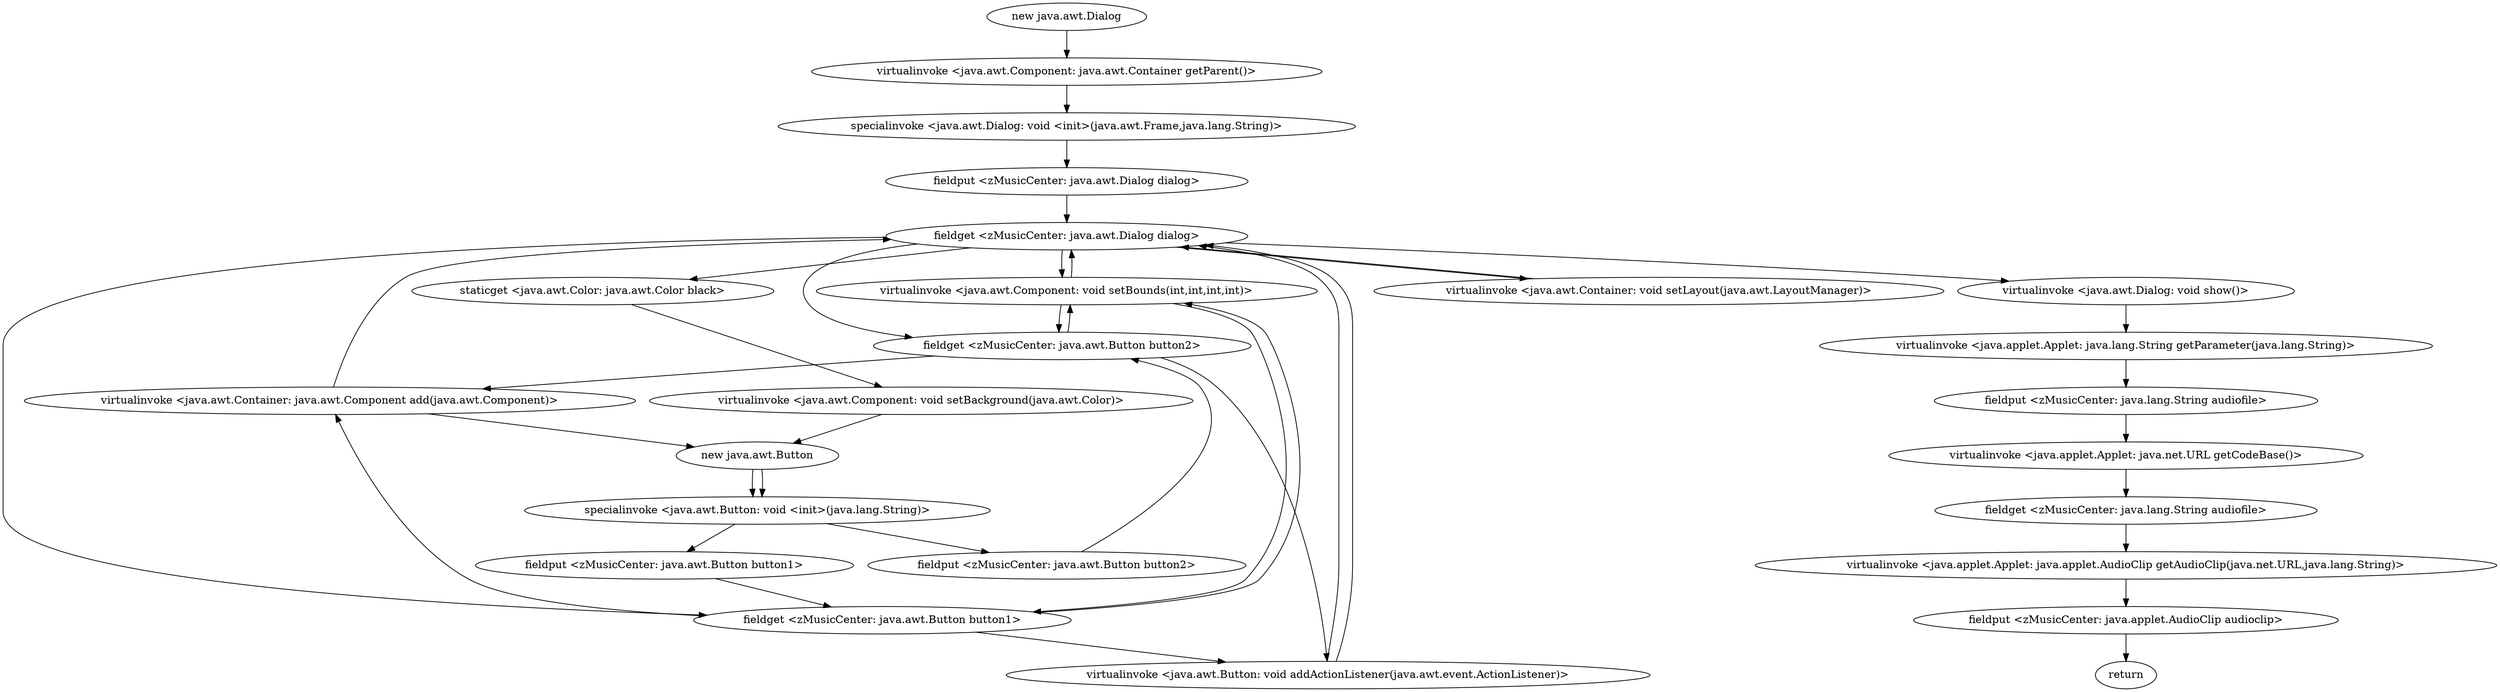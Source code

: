 digraph "" {
"new java.awt.Dialog";
 "new java.awt.Dialog"->"virtualinvoke <java.awt.Component: java.awt.Container getParent()>";
 "virtualinvoke <java.awt.Component: java.awt.Container getParent()>"->"specialinvoke <java.awt.Dialog: void <init>(java.awt.Frame,java.lang.String)>";
 "specialinvoke <java.awt.Dialog: void <init>(java.awt.Frame,java.lang.String)>"->"fieldput <zMusicCenter: java.awt.Dialog dialog>";
 "fieldput <zMusicCenter: java.awt.Dialog dialog>"->"fieldget <zMusicCenter: java.awt.Dialog dialog>";
 "fieldget <zMusicCenter: java.awt.Dialog dialog>"->"virtualinvoke <java.awt.Component: void setBounds(int,int,int,int)>";
 "virtualinvoke <java.awt.Component: void setBounds(int,int,int,int)>"->"fieldget <zMusicCenter: java.awt.Dialog dialog>";
 "fieldget <zMusicCenter: java.awt.Dialog dialog>"->"virtualinvoke <java.awt.Container: void setLayout(java.awt.LayoutManager)>";
 "virtualinvoke <java.awt.Container: void setLayout(java.awt.LayoutManager)>"->"fieldget <zMusicCenter: java.awt.Dialog dialog>";
 "fieldget <zMusicCenter: java.awt.Dialog dialog>"->"staticget <java.awt.Color: java.awt.Color black>";
 "staticget <java.awt.Color: java.awt.Color black>"->"virtualinvoke <java.awt.Component: void setBackground(java.awt.Color)>";
 "virtualinvoke <java.awt.Component: void setBackground(java.awt.Color)>"->"new java.awt.Button";
 "new java.awt.Button"->"specialinvoke <java.awt.Button: void <init>(java.lang.String)>";
 "specialinvoke <java.awt.Button: void <init>(java.lang.String)>"->"fieldput <zMusicCenter: java.awt.Button button1>";
 "fieldput <zMusicCenter: java.awt.Button button1>"->"fieldget <zMusicCenter: java.awt.Button button1>";
 "fieldget <zMusicCenter: java.awt.Button button1>"->"virtualinvoke <java.awt.Component: void setBounds(int,int,int,int)>";
 "virtualinvoke <java.awt.Component: void setBounds(int,int,int,int)>"->"fieldget <zMusicCenter: java.awt.Button button1>";
 "fieldget <zMusicCenter: java.awt.Button button1>"->"virtualinvoke <java.awt.Button: void addActionListener(java.awt.event.ActionListener)>";
 "virtualinvoke <java.awt.Button: void addActionListener(java.awt.event.ActionListener)>"->"fieldget <zMusicCenter: java.awt.Dialog dialog>";
 "fieldget <zMusicCenter: java.awt.Dialog dialog>"->"fieldget <zMusicCenter: java.awt.Button button1>";
 "fieldget <zMusicCenter: java.awt.Button button1>"->"virtualinvoke <java.awt.Container: java.awt.Component add(java.awt.Component)>";
 "virtualinvoke <java.awt.Container: java.awt.Component add(java.awt.Component)>"->"new java.awt.Button";
 "new java.awt.Button"->"specialinvoke <java.awt.Button: void <init>(java.lang.String)>";
 "specialinvoke <java.awt.Button: void <init>(java.lang.String)>"->"fieldput <zMusicCenter: java.awt.Button button2>";
 "fieldput <zMusicCenter: java.awt.Button button2>"->"fieldget <zMusicCenter: java.awt.Button button2>";
 "fieldget <zMusicCenter: java.awt.Button button2>"->"virtualinvoke <java.awt.Component: void setBounds(int,int,int,int)>";
 "virtualinvoke <java.awt.Component: void setBounds(int,int,int,int)>"->"fieldget <zMusicCenter: java.awt.Button button2>";
 "fieldget <zMusicCenter: java.awt.Button button2>"->"virtualinvoke <java.awt.Button: void addActionListener(java.awt.event.ActionListener)>";
 "virtualinvoke <java.awt.Button: void addActionListener(java.awt.event.ActionListener)>"->"fieldget <zMusicCenter: java.awt.Dialog dialog>";
 "fieldget <zMusicCenter: java.awt.Dialog dialog>"->"fieldget <zMusicCenter: java.awt.Button button2>";
 "fieldget <zMusicCenter: java.awt.Button button2>"->"virtualinvoke <java.awt.Container: java.awt.Component add(java.awt.Component)>";
 "virtualinvoke <java.awt.Container: java.awt.Component add(java.awt.Component)>"->"fieldget <zMusicCenter: java.awt.Dialog dialog>";
 "fieldget <zMusicCenter: java.awt.Dialog dialog>"->"virtualinvoke <java.awt.Dialog: void show()>";
 "virtualinvoke <java.awt.Dialog: void show()>"->"virtualinvoke <java.applet.Applet: java.lang.String getParameter(java.lang.String)>";
 "virtualinvoke <java.applet.Applet: java.lang.String getParameter(java.lang.String)>"->"fieldput <zMusicCenter: java.lang.String audiofile>";
 "fieldput <zMusicCenter: java.lang.String audiofile>"->"virtualinvoke <java.applet.Applet: java.net.URL getCodeBase()>";
 "virtualinvoke <java.applet.Applet: java.net.URL getCodeBase()>"->"fieldget <zMusicCenter: java.lang.String audiofile>";
 "fieldget <zMusicCenter: java.lang.String audiofile>"->"virtualinvoke <java.applet.Applet: java.applet.AudioClip getAudioClip(java.net.URL,java.lang.String)>";
 "virtualinvoke <java.applet.Applet: java.applet.AudioClip getAudioClip(java.net.URL,java.lang.String)>"->"fieldput <zMusicCenter: java.applet.AudioClip audioclip>";
 "fieldput <zMusicCenter: java.applet.AudioClip audioclip>"->"return";
}
